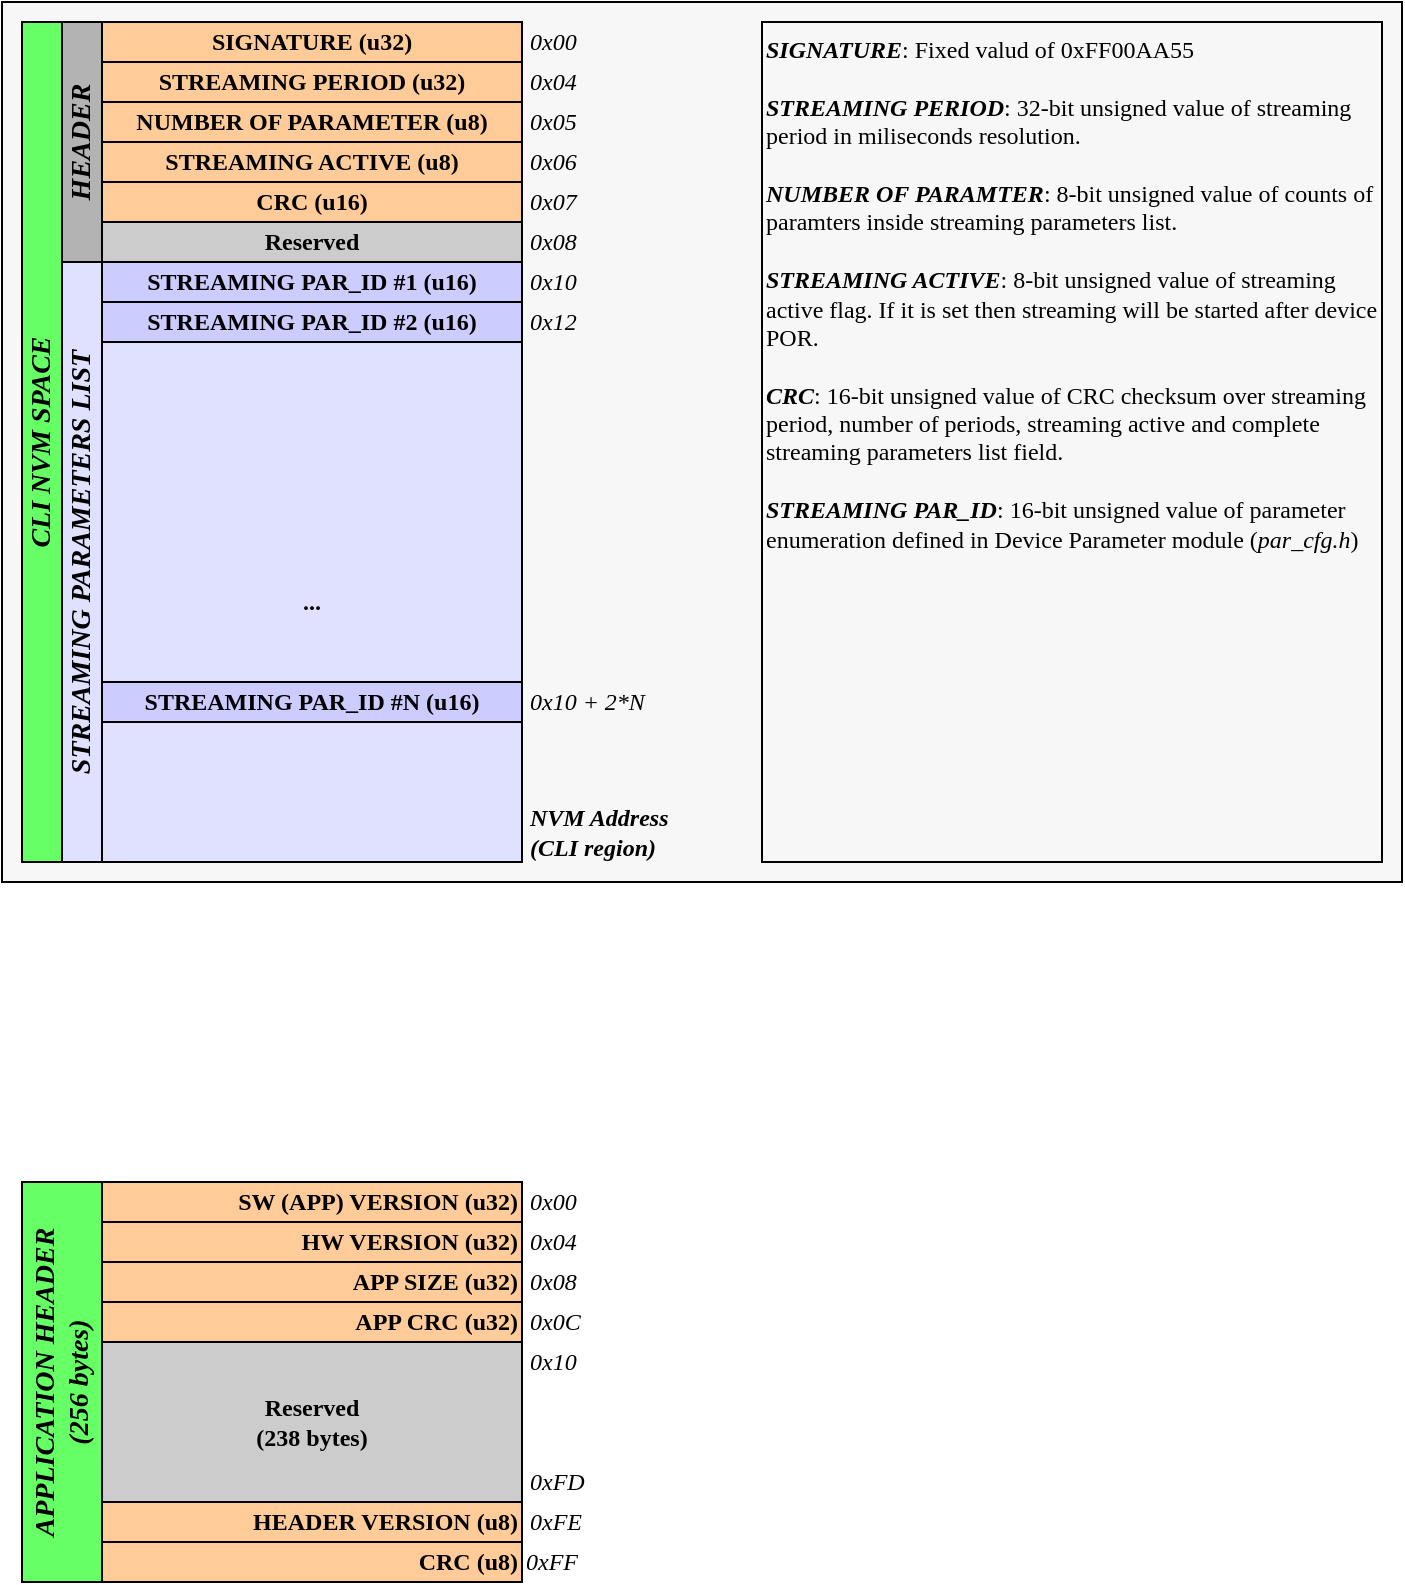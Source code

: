 <mxfile version="21.2.1" type="device">
  <diagram name="Application Header" id="2I_s0Zhyki-mP-fCk9XN">
    <mxGraphModel dx="683" dy="459" grid="1" gridSize="10" guides="1" tooltips="1" connect="1" arrows="1" fold="1" page="1" pageScale="1" pageWidth="827" pageHeight="1169" math="0" shadow="0">
      <root>
        <mxCell id="0" />
        <mxCell id="1" parent="0" />
        <mxCell id="9ab8QRaC9Be17Akn9t2G-1" value="" style="rounded=0;whiteSpace=wrap;html=1;fillColor=#F7F7F7;fontFamily=Lucida Console;" vertex="1" parent="1">
          <mxGeometry x="190" y="130" width="700" height="440" as="geometry" />
        </mxCell>
        <mxCell id="9ab8QRaC9Be17Akn9t2G-2" value="" style="rounded=0;whiteSpace=wrap;html=1;strokeWidth=1;fontStyle=1;fontFamily=Lucida Console;" vertex="1" parent="1">
          <mxGeometry x="240" y="140" width="210" height="420" as="geometry" />
        </mxCell>
        <mxCell id="9ab8QRaC9Be17Akn9t2G-3" value="HEADER" style="rounded=0;whiteSpace=wrap;html=1;strokeWidth=1;horizontal=0;fontStyle=3;fillColor=#B3B3B3;fontSize=14;fontFamily=Lucida Console;" vertex="1" parent="1">
          <mxGeometry x="220" y="140" width="20" height="120" as="geometry" />
        </mxCell>
        <mxCell id="9ab8QRaC9Be17Akn9t2G-4" value="CLI NVM SPACE" style="rounded=0;whiteSpace=wrap;html=1;strokeWidth=1;horizontal=0;fontStyle=3;fillColor=#66FF66;fontSize=14;fontFamily=Lucida Console;" vertex="1" parent="1">
          <mxGeometry x="200" y="140" width="20" height="420" as="geometry" />
        </mxCell>
        <mxCell id="9ab8QRaC9Be17Akn9t2G-5" value="STREAMING PARAMETERS LIST" style="rounded=0;whiteSpace=wrap;html=1;strokeWidth=1;horizontal=0;fontStyle=3;fillColor=#E0E0FF;fontSize=14;fontFamily=Lucida Console;" vertex="1" parent="1">
          <mxGeometry x="220" y="260" width="20" height="300" as="geometry" />
        </mxCell>
        <mxCell id="9ab8QRaC9Be17Akn9t2G-6" value="SIGNATURE (u32)" style="rounded=0;whiteSpace=wrap;html=1;strokeWidth=1;fontFamily=Lucida Console;fillColor=#FFCC99;fontStyle=1" vertex="1" parent="1">
          <mxGeometry x="240" y="140" width="210" height="20" as="geometry" />
        </mxCell>
        <mxCell id="9ab8QRaC9Be17Akn9t2G-7" value="STREAMING PERIOD (u32)" style="rounded=0;whiteSpace=wrap;html=1;strokeWidth=1;fontFamily=Lucida Console;fillColor=#FFCC99;fontStyle=1" vertex="1" parent="1">
          <mxGeometry x="240" y="160" width="210" height="20" as="geometry" />
        </mxCell>
        <mxCell id="9ab8QRaC9Be17Akn9t2G-8" value="NUMBER OF PARAMETER (u8)" style="rounded=0;whiteSpace=wrap;html=1;strokeWidth=1;fontFamily=Lucida Console;fillColor=#FFCC99;fontStyle=1" vertex="1" parent="1">
          <mxGeometry x="240" y="180" width="210" height="20" as="geometry" />
        </mxCell>
        <mxCell id="9ab8QRaC9Be17Akn9t2G-9" value="STREAMING ACTIVE (u8)" style="rounded=0;whiteSpace=wrap;html=1;strokeWidth=1;fontFamily=Lucida Console;fillColor=#FFCC99;fontStyle=1" vertex="1" parent="1">
          <mxGeometry x="240" y="200" width="210" height="20" as="geometry" />
        </mxCell>
        <mxCell id="9ab8QRaC9Be17Akn9t2G-10" value="CRC (u16)" style="rounded=0;whiteSpace=wrap;html=1;strokeWidth=1;fontFamily=Lucida Console;fillColor=#FFCC99;fontStyle=1" vertex="1" parent="1">
          <mxGeometry x="240" y="220" width="210" height="20" as="geometry" />
        </mxCell>
        <mxCell id="9ab8QRaC9Be17Akn9t2G-11" value="STREAMING PAR_ID #1 (u16)" style="rounded=0;whiteSpace=wrap;html=1;strokeWidth=1;fontFamily=Lucida Console;fillColor=#CCCCFF;fontStyle=1" vertex="1" parent="1">
          <mxGeometry x="240" y="260" width="210" height="20" as="geometry" />
        </mxCell>
        <mxCell id="9ab8QRaC9Be17Akn9t2G-12" value="STREAMING PAR_ID #2 (u16)" style="rounded=0;whiteSpace=wrap;html=1;strokeWidth=1;fontFamily=Lucida Console;fillColor=#CCCCFF;fontStyle=1" vertex="1" parent="1">
          <mxGeometry x="240" y="280" width="210" height="20" as="geometry" />
        </mxCell>
        <mxCell id="9ab8QRaC9Be17Akn9t2G-13" value="..." style="rounded=0;whiteSpace=wrap;html=1;strokeWidth=1;fontFamily=Lucida Console;fillColor=#E0E0FF;fontStyle=1" vertex="1" parent="1">
          <mxGeometry x="240" y="300" width="210" height="260" as="geometry" />
        </mxCell>
        <mxCell id="9ab8QRaC9Be17Akn9t2G-14" value="0x00" style="text;html=1;strokeColor=none;fillColor=none;align=left;verticalAlign=middle;whiteSpace=wrap;rounded=0;strokeWidth=3;fontFamily=Lucida Console;fontStyle=2" vertex="1" parent="1">
          <mxGeometry x="452" y="140" width="60" height="20" as="geometry" />
        </mxCell>
        <mxCell id="9ab8QRaC9Be17Akn9t2G-15" value="NVM Address&lt;br&gt;(CLI region)" style="text;html=1;strokeColor=none;fillColor=none;align=left;verticalAlign=middle;whiteSpace=wrap;rounded=0;strokeWidth=3;fontFamily=Lucida Console;fontStyle=3" vertex="1" parent="1">
          <mxGeometry x="452" y="530" width="100" height="30" as="geometry" />
        </mxCell>
        <mxCell id="9ab8QRaC9Be17Akn9t2G-16" value="0x04" style="text;html=1;strokeColor=none;fillColor=none;align=left;verticalAlign=middle;whiteSpace=wrap;rounded=0;strokeWidth=3;fontFamily=Lucida Console;fontStyle=2" vertex="1" parent="1">
          <mxGeometry x="452" y="160" width="60" height="20" as="geometry" />
        </mxCell>
        <mxCell id="9ab8QRaC9Be17Akn9t2G-17" value="0x05" style="text;html=1;strokeColor=none;fillColor=none;align=left;verticalAlign=middle;whiteSpace=wrap;rounded=0;strokeWidth=3;fontFamily=Lucida Console;fontStyle=2" vertex="1" parent="1">
          <mxGeometry x="452" y="180" width="60" height="20" as="geometry" />
        </mxCell>
        <mxCell id="9ab8QRaC9Be17Akn9t2G-18" value="0x06" style="text;html=1;strokeColor=none;fillColor=none;align=left;verticalAlign=middle;whiteSpace=wrap;rounded=0;strokeWidth=3;fontFamily=Lucida Console;fontStyle=2" vertex="1" parent="1">
          <mxGeometry x="452" y="200" width="60" height="20" as="geometry" />
        </mxCell>
        <mxCell id="9ab8QRaC9Be17Akn9t2G-19" value="0x07" style="text;html=1;strokeColor=none;fillColor=none;align=left;verticalAlign=middle;whiteSpace=wrap;rounded=0;strokeWidth=3;fontFamily=Lucida Console;fontStyle=2" vertex="1" parent="1">
          <mxGeometry x="452" y="220" width="60" height="20" as="geometry" />
        </mxCell>
        <mxCell id="9ab8QRaC9Be17Akn9t2G-20" value="Reserved" style="rounded=0;whiteSpace=wrap;html=1;strokeWidth=1;fontFamily=Lucida Console;fillColor=#CCCCCC;fontStyle=1" vertex="1" parent="1">
          <mxGeometry x="240" y="240" width="210" height="20" as="geometry" />
        </mxCell>
        <mxCell id="9ab8QRaC9Be17Akn9t2G-21" value="0x08" style="text;html=1;strokeColor=none;fillColor=none;align=left;verticalAlign=middle;whiteSpace=wrap;rounded=0;strokeWidth=3;fontFamily=Lucida Console;fontStyle=2" vertex="1" parent="1">
          <mxGeometry x="452" y="240" width="60" height="20" as="geometry" />
        </mxCell>
        <mxCell id="9ab8QRaC9Be17Akn9t2G-22" value="0x10" style="text;html=1;strokeColor=none;fillColor=none;align=left;verticalAlign=middle;whiteSpace=wrap;rounded=0;strokeWidth=3;fontFamily=Lucida Console;fontStyle=2" vertex="1" parent="1">
          <mxGeometry x="452" y="260" width="60" height="20" as="geometry" />
        </mxCell>
        <mxCell id="9ab8QRaC9Be17Akn9t2G-23" value="0x12" style="text;html=1;strokeColor=none;fillColor=none;align=left;verticalAlign=middle;whiteSpace=wrap;rounded=0;strokeWidth=3;fontFamily=Lucida Console;fontStyle=2" vertex="1" parent="1">
          <mxGeometry x="452" y="280" width="60" height="20" as="geometry" />
        </mxCell>
        <mxCell id="9ab8QRaC9Be17Akn9t2G-24" value="STREAMING PAR_ID #N (u16)" style="rounded=0;whiteSpace=wrap;html=1;strokeWidth=1;fontFamily=Lucida Console;fillColor=#CCCCFF;fontStyle=1" vertex="1" parent="1">
          <mxGeometry x="240" y="470" width="210" height="20" as="geometry" />
        </mxCell>
        <mxCell id="9ab8QRaC9Be17Akn9t2G-25" value="0x10 + 2*N" style="text;html=1;strokeColor=none;fillColor=none;align=left;verticalAlign=middle;whiteSpace=wrap;rounded=0;strokeWidth=3;fontFamily=Lucida Console;fontStyle=2" vertex="1" parent="1">
          <mxGeometry x="452" y="470" width="108" height="20" as="geometry" />
        </mxCell>
        <mxCell id="9ab8QRaC9Be17Akn9t2G-26" value="&lt;i&gt;&lt;b&gt;SIGNATURE&lt;/b&gt;&lt;/i&gt;: Fixed valud of 0xFF00AA55&lt;br&gt;&lt;br&gt;&lt;b&gt;&lt;i&gt;STREAMING PERIOD&lt;/i&gt;&lt;/b&gt;: 32-bit unsigned value of streaming period in miliseconds resolution.&lt;br&gt;&lt;br&gt;&lt;b&gt;&lt;i&gt;NUMBER OF PARAMTER&lt;/i&gt;&lt;/b&gt;: 8-bit unsigned value of counts of paramters inside streaming parameters list.&lt;br&gt;&lt;br&gt;&lt;b&gt;&lt;i&gt;STREAMING ACTIVE&lt;/i&gt;&lt;/b&gt;: 8-bit unsigned value of streaming active flag. If it is set then streaming will be started after device POR.&lt;br&gt;&lt;br&gt;&lt;b&gt;&lt;i&gt;CRC&lt;/i&gt;&lt;/b&gt;: 16-bit unsigned value of CRC checksum over streaming period, number of periods, streaming active and complete streaming parameters list field.&lt;br&gt;&lt;br&gt;&lt;b&gt;&lt;i&gt;STREAMING PAR_ID&lt;/i&gt;&lt;/b&gt;: 16-bit unsigned value of parameter enumeration defined in Device Parameter module (&lt;i&gt;par_cfg.h&lt;/i&gt;)" style="text;html=1;strokeColor=default;fillColor=none;align=left;verticalAlign=top;whiteSpace=wrap;rounded=0;strokeWidth=1;fontFamily=Lucida Console;" vertex="1" parent="1">
          <mxGeometry x="570" y="140" width="310" height="420" as="geometry" />
        </mxCell>
        <mxCell id="9ab8QRaC9Be17Akn9t2G-27" value="APPLICATION HEADER&lt;br&gt;(256 bytes)" style="rounded=0;whiteSpace=wrap;html=1;strokeWidth=1;horizontal=0;fontStyle=3;fillColor=#66FF66;fontSize=14;fontFamily=Lucida Console;" vertex="1" parent="1">
          <mxGeometry x="200" y="720" width="40" height="200" as="geometry" />
        </mxCell>
        <mxCell id="9ab8QRaC9Be17Akn9t2G-28" value="HEADER VERSION (u8)" style="rounded=0;whiteSpace=wrap;html=1;strokeWidth=1;fontFamily=Lucida Console;fillColor=#FFCC99;fontStyle=1;align=right;" vertex="1" parent="1">
          <mxGeometry x="240" y="880" width="210" height="20" as="geometry" />
        </mxCell>
        <mxCell id="9ab8QRaC9Be17Akn9t2G-29" value="SW (APP) VERSION (u32)" style="rounded=0;whiteSpace=wrap;html=1;strokeWidth=1;fontFamily=Lucida Console;fillColor=#FFCC99;fontStyle=1;align=right;" vertex="1" parent="1">
          <mxGeometry x="240" y="720" width="210" height="20" as="geometry" />
        </mxCell>
        <mxCell id="9ab8QRaC9Be17Akn9t2G-30" value="HW VERSION (u32)" style="rounded=0;whiteSpace=wrap;html=1;strokeWidth=1;fontFamily=Lucida Console;fillColor=#FFCC99;fontStyle=1;align=right;" vertex="1" parent="1">
          <mxGeometry x="240" y="740" width="210" height="20" as="geometry" />
        </mxCell>
        <mxCell id="9ab8QRaC9Be17Akn9t2G-32" value="APP SIZE (u32)" style="rounded=0;whiteSpace=wrap;html=1;strokeWidth=1;fontFamily=Lucida Console;fillColor=#FFCC99;fontStyle=1;align=right;" vertex="1" parent="1">
          <mxGeometry x="240" y="760" width="210" height="20" as="geometry" />
        </mxCell>
        <mxCell id="9ab8QRaC9Be17Akn9t2G-33" value="0x00" style="text;html=1;strokeColor=none;fillColor=none;align=left;verticalAlign=middle;whiteSpace=wrap;rounded=0;strokeWidth=3;fontFamily=Lucida Console;fontStyle=2" vertex="1" parent="1">
          <mxGeometry x="452" y="720" width="60" height="20" as="geometry" />
        </mxCell>
        <mxCell id="9ab8QRaC9Be17Akn9t2G-34" value="0x04" style="text;html=1;strokeColor=none;fillColor=none;align=left;verticalAlign=middle;whiteSpace=wrap;rounded=0;strokeWidth=3;fontFamily=Lucida Console;fontStyle=2" vertex="1" parent="1">
          <mxGeometry x="452" y="740" width="60" height="20" as="geometry" />
        </mxCell>
        <mxCell id="9ab8QRaC9Be17Akn9t2G-35" value="0x08" style="text;html=1;strokeColor=none;fillColor=none;align=left;verticalAlign=middle;whiteSpace=wrap;rounded=0;strokeWidth=3;fontFamily=Lucida Console;fontStyle=2" vertex="1" parent="1">
          <mxGeometry x="452" y="760" width="60" height="20" as="geometry" />
        </mxCell>
        <mxCell id="9ab8QRaC9Be17Akn9t2G-36" value="0x0C" style="text;html=1;strokeColor=none;fillColor=none;align=left;verticalAlign=middle;whiteSpace=wrap;rounded=0;strokeWidth=3;fontFamily=Lucida Console;fontStyle=2" vertex="1" parent="1">
          <mxGeometry x="452" y="780" width="60" height="20" as="geometry" />
        </mxCell>
        <mxCell id="9ab8QRaC9Be17Akn9t2G-41" value="CRC (u8)" style="rounded=0;whiteSpace=wrap;html=1;strokeWidth=1;fontFamily=Lucida Console;fillColor=#FFCC99;fontStyle=1;align=right;" vertex="1" parent="1">
          <mxGeometry x="240" y="900" width="210" height="20" as="geometry" />
        </mxCell>
        <mxCell id="9ab8QRaC9Be17Akn9t2G-42" value="0xFF" style="text;html=1;strokeColor=none;fillColor=none;align=left;verticalAlign=middle;whiteSpace=wrap;rounded=0;strokeWidth=3;fontFamily=Lucida Console;fontStyle=2" vertex="1" parent="1">
          <mxGeometry x="450" y="900" width="60" height="20" as="geometry" />
        </mxCell>
        <mxCell id="9ab8QRaC9Be17Akn9t2G-44" value="Reserved&lt;br&gt;(238 bytes)" style="rounded=0;whiteSpace=wrap;html=1;strokeWidth=1;fontFamily=Lucida Console;fillColor=#CCCCCC;fontStyle=1" vertex="1" parent="1">
          <mxGeometry x="240" y="800" width="210" height="80" as="geometry" />
        </mxCell>
        <mxCell id="9ab8QRaC9Be17Akn9t2G-46" value="APP CRC (u32)" style="rounded=0;whiteSpace=wrap;html=1;strokeWidth=1;fontFamily=Lucida Console;fillColor=#FFCC99;fontStyle=1;align=right;" vertex="1" parent="1">
          <mxGeometry x="240" y="780" width="210" height="20" as="geometry" />
        </mxCell>
        <mxCell id="9ab8QRaC9Be17Akn9t2G-47" value="0xFE" style="text;html=1;strokeColor=none;fillColor=none;align=left;verticalAlign=middle;whiteSpace=wrap;rounded=0;strokeWidth=3;fontFamily=Lucida Console;fontStyle=2" vertex="1" parent="1">
          <mxGeometry x="452" y="880" width="60" height="20" as="geometry" />
        </mxCell>
        <mxCell id="9ab8QRaC9Be17Akn9t2G-48" value="0x10" style="text;html=1;strokeColor=none;fillColor=none;align=left;verticalAlign=middle;whiteSpace=wrap;rounded=0;strokeWidth=3;fontFamily=Lucida Console;fontStyle=2" vertex="1" parent="1">
          <mxGeometry x="452" y="800" width="60" height="20" as="geometry" />
        </mxCell>
        <mxCell id="9ab8QRaC9Be17Akn9t2G-49" value="0xFD" style="text;html=1;strokeColor=none;fillColor=none;align=left;verticalAlign=middle;whiteSpace=wrap;rounded=0;strokeWidth=3;fontFamily=Lucida Console;fontStyle=2" vertex="1" parent="1">
          <mxGeometry x="452" y="860" width="60" height="20" as="geometry" />
        </mxCell>
      </root>
    </mxGraphModel>
  </diagram>
</mxfile>
